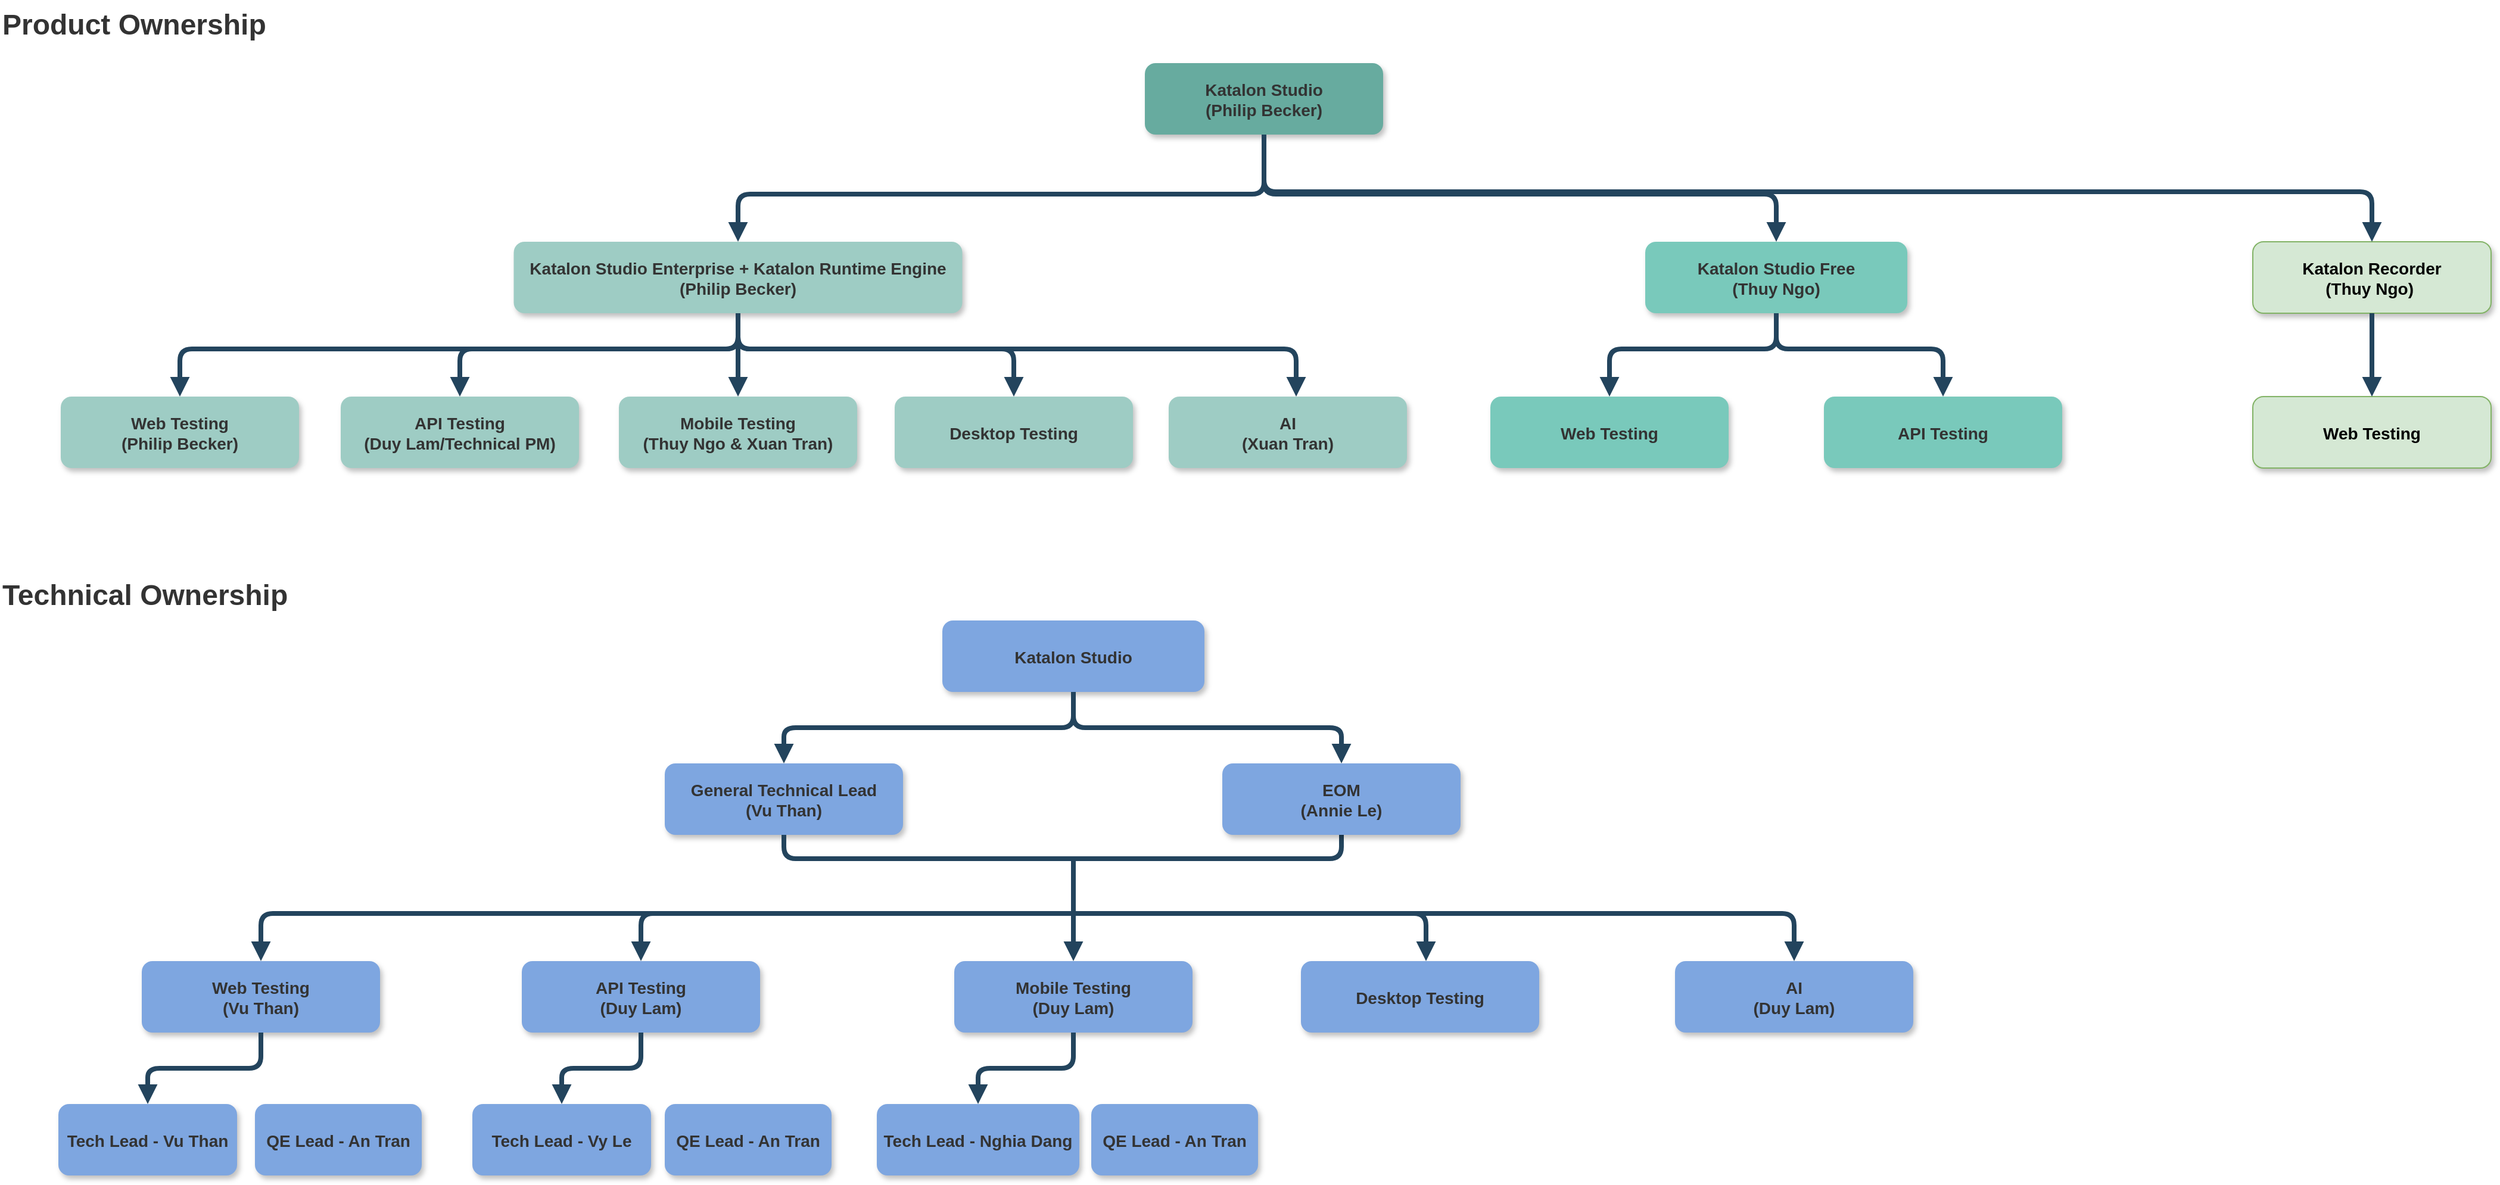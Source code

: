 <mxfile version="24.7.1" type="github">
  <diagram name="Page-1" id="97916047-d0de-89f5-080d-49f4d83e522f">
    <mxGraphModel dx="530" dy="287" grid="1" gridSize="10" guides="1" tooltips="1" connect="1" arrows="1" fold="1" page="1" pageScale="1.5" pageWidth="1169" pageHeight="827" background="none" math="0" shadow="0">
      <root>
        <mxCell id="0" />
        <mxCell id="1" parent="0" />
        <mxCell id="SAdEDekwwvnTSsliWkF6-55" value="Katalon Studio&#xa;(Philip Becker)" style="rounded=1;fillColor=#67AB9F;strokeColor=none;shadow=1;gradientColor=none;fontStyle=1;fontColor=#333333;fontSize=14;" parent="1" vertex="1">
          <mxGeometry x="2485" y="102" width="200" height="60" as="geometry" />
        </mxCell>
        <mxCell id="SAdEDekwwvnTSsliWkF6-56" value="Katalon Studio Free&#xa;(Thuy Ngo)" style="rounded=1;fillColor=#79C9BB;strokeColor=none;shadow=1;gradientColor=none;fontStyle=1;fontColor=#333333;fontSize=14;" parent="1" vertex="1">
          <mxGeometry x="2905" y="252" width="220" height="60" as="geometry" />
        </mxCell>
        <mxCell id="SAdEDekwwvnTSsliWkF6-58" value="API Testing" style="rounded=1;fillColor=#79C9BB;strokeColor=none;shadow=1;gradientColor=none;fontStyle=1;fontColor=#333333;fontSize=14;" parent="1" vertex="1">
          <mxGeometry x="3055" y="382" width="200" height="60" as="geometry" />
        </mxCell>
        <mxCell id="SAdEDekwwvnTSsliWkF6-61" value="" style="edgeStyle=elbowEdgeStyle;elbow=vertical;strokeWidth=4;endArrow=block;endFill=1;fontStyle=1;strokeColor=#23445D;exitX=0.5;exitY=1;exitDx=0;exitDy=0;fontColor=#333333;" parent="1" source="SAdEDekwwvnTSsliWkF6-55" target="SAdEDekwwvnTSsliWkF6-56" edge="1">
          <mxGeometry x="22" y="165.5" width="100" height="100" as="geometry">
            <mxPoint x="2195" y="192" as="sourcePoint" />
            <mxPoint x="1545" y="92" as="targetPoint" />
            <Array as="points">
              <mxPoint x="2645" y="212" />
            </Array>
          </mxGeometry>
        </mxCell>
        <mxCell id="SAdEDekwwvnTSsliWkF6-67" value="Katalon Studio Enterprise + Katalon Runtime Engine&#xa;(Philip Becker)" style="rounded=1;fillColor=#9ECCC4;strokeColor=none;shadow=1;gradientColor=none;fontStyle=1;fontColor=#333333;fontSize=14;" parent="1" vertex="1">
          <mxGeometry x="1955.25" y="252" width="376.5" height="60" as="geometry" />
        </mxCell>
        <mxCell id="SAdEDekwwvnTSsliWkF6-70" value="" style="edgeStyle=elbowEdgeStyle;elbow=vertical;strokeWidth=4;endArrow=block;endFill=1;fontStyle=1;strokeColor=#23445D;entryX=0.5;entryY=0;entryDx=0;entryDy=0;exitX=0.5;exitY=1;exitDx=0;exitDy=0;fontColor=#333333;" parent="1" source="SAdEDekwwvnTSsliWkF6-55" target="SAdEDekwwvnTSsliWkF6-67" edge="1">
          <mxGeometry x="22" y="165.5" width="100" height="100" as="geometry">
            <mxPoint x="2195" y="172" as="sourcePoint" />
            <mxPoint x="2375" y="282" as="targetPoint" />
            <Array as="points">
              <mxPoint x="2185" y="212" />
            </Array>
          </mxGeometry>
        </mxCell>
        <mxCell id="SAdEDekwwvnTSsliWkF6-71" value="Web Testing" style="rounded=1;fillColor=#79C9BB;strokeColor=none;shadow=1;gradientColor=none;fontStyle=1;fontColor=#333333;fontSize=14;" parent="1" vertex="1">
          <mxGeometry x="2775" y="382" width="200" height="60" as="geometry" />
        </mxCell>
        <mxCell id="SAdEDekwwvnTSsliWkF6-79" value="API Testing&#xa;(Duy Lam/Technical PM)" style="rounded=1;fillColor=#9ECCC4;strokeColor=none;shadow=1;gradientColor=none;fontStyle=1;fontColor=#333333;fontSize=14;" parent="1" vertex="1">
          <mxGeometry x="1810" y="382" width="200" height="60" as="geometry" />
        </mxCell>
        <mxCell id="SAdEDekwwvnTSsliWkF6-80" value="Web Testing&#xa;(Philip Becker)" style="rounded=1;fillColor=#9ECCC4;strokeColor=none;shadow=1;gradientColor=none;fontStyle=1;fontColor=#333333;fontSize=14;" parent="1" vertex="1">
          <mxGeometry x="1575" y="382" width="200" height="60" as="geometry" />
        </mxCell>
        <mxCell id="SAdEDekwwvnTSsliWkF6-83" value="Mobile Testing&#xa;(Thuy Ngo &amp; Xuan Tran)" style="rounded=1;fillColor=#9ECCC4;strokeColor=none;shadow=1;gradientColor=none;fontStyle=1;fontColor=#333333;fontSize=14;" parent="1" vertex="1">
          <mxGeometry x="2043.5" y="382" width="200" height="60" as="geometry" />
        </mxCell>
        <mxCell id="SAdEDekwwvnTSsliWkF6-84" value="Desktop Testing" style="rounded=1;fillColor=#9ECCC4;strokeColor=none;shadow=1;gradientColor=none;fontStyle=1;fontColor=#333333;fontSize=14;" parent="1" vertex="1">
          <mxGeometry x="2275" y="382" width="200" height="60" as="geometry" />
        </mxCell>
        <mxCell id="SAdEDekwwvnTSsliWkF6-88" value="Katalon Recorder&#xa;(Thuy Ngo) " style="rounded=1;fillColor=#d5e8d4;strokeColor=#82b366;shadow=1;fontStyle=1;fontSize=14;" parent="1" vertex="1">
          <mxGeometry x="3415" y="252" width="200" height="60" as="geometry" />
        </mxCell>
        <mxCell id="SAdEDekwwvnTSsliWkF6-89" value="" style="edgeStyle=elbowEdgeStyle;elbow=vertical;strokeWidth=4;endArrow=block;endFill=1;fontStyle=1;strokeColor=#23445D;entryX=0.5;entryY=0;entryDx=0;entryDy=0;exitX=0.5;exitY=1;exitDx=0;exitDy=0;fontColor=#333333;" parent="1" source="SAdEDekwwvnTSsliWkF6-67" target="SAdEDekwwvnTSsliWkF6-80" edge="1">
          <mxGeometry x="22" y="165.5" width="100" height="100" as="geometry">
            <mxPoint x="2211" y="292" as="sourcePoint" />
            <mxPoint x="1731" y="382" as="targetPoint" />
            <Array as="points">
              <mxPoint x="1661" y="342" />
            </Array>
          </mxGeometry>
        </mxCell>
        <mxCell id="SAdEDekwwvnTSsliWkF6-91" value="" style="edgeStyle=elbowEdgeStyle;elbow=vertical;strokeWidth=4;endArrow=block;endFill=1;fontStyle=1;strokeColor=#23445D;entryX=0.5;entryY=0;entryDx=0;entryDy=0;fontColor=#333333;exitX=0.5;exitY=1;exitDx=0;exitDy=0;" parent="1" source="SAdEDekwwvnTSsliWkF6-67" target="SAdEDekwwvnTSsliWkF6-79" edge="1">
          <mxGeometry x="22" y="165.5" width="100" height="100" as="geometry">
            <mxPoint x="2021" y="312" as="sourcePoint" />
            <mxPoint x="1741" y="392" as="targetPoint" />
            <Array as="points">
              <mxPoint x="1981" y="342" />
            </Array>
          </mxGeometry>
        </mxCell>
        <mxCell id="SAdEDekwwvnTSsliWkF6-92" value="" style="edgeStyle=elbowEdgeStyle;elbow=vertical;strokeWidth=4;endArrow=block;endFill=1;fontStyle=1;strokeColor=#23445D;entryX=0.5;entryY=0;entryDx=0;entryDy=0;exitX=0.5;exitY=1;exitDx=0;exitDy=0;fontColor=#333333;" parent="1" source="SAdEDekwwvnTSsliWkF6-67" target="SAdEDekwwvnTSsliWkF6-83" edge="1">
          <mxGeometry x="22" y="165.5" width="100" height="100" as="geometry">
            <mxPoint x="2031" y="322" as="sourcePoint" />
            <mxPoint x="1961" y="392" as="targetPoint" />
            <Array as="points">
              <mxPoint x="2101" y="342" />
            </Array>
          </mxGeometry>
        </mxCell>
        <mxCell id="SAdEDekwwvnTSsliWkF6-93" value="" style="edgeStyle=elbowEdgeStyle;elbow=vertical;strokeWidth=4;endArrow=block;endFill=1;fontStyle=1;strokeColor=#23445D;entryX=0.5;entryY=0;entryDx=0;entryDy=0;fontColor=#333333;exitX=0.5;exitY=1;exitDx=0;exitDy=0;" parent="1" source="SAdEDekwwvnTSsliWkF6-67" target="SAdEDekwwvnTSsliWkF6-84" edge="1">
          <mxGeometry x="22" y="165.5" width="100" height="100" as="geometry">
            <mxPoint x="2021" y="312" as="sourcePoint" />
            <mxPoint x="2191" y="392" as="targetPoint" />
            <Array as="points">
              <mxPoint x="2211" y="342" />
            </Array>
          </mxGeometry>
        </mxCell>
        <mxCell id="SAdEDekwwvnTSsliWkF6-94" value="" style="edgeStyle=elbowEdgeStyle;elbow=vertical;strokeWidth=4;endArrow=block;endFill=1;fontStyle=1;strokeColor=#23445D;entryX=0.5;entryY=0;entryDx=0;entryDy=0;fontColor=#333333;" parent="1" target="SAdEDekwwvnTSsliWkF6-58" edge="1">
          <mxGeometry x="22" y="165.5" width="100" height="100" as="geometry">
            <mxPoint x="3015" y="312" as="sourcePoint" />
            <mxPoint x="3385" y="382" as="targetPoint" />
            <Array as="points">
              <mxPoint x="3205" y="342" />
            </Array>
          </mxGeometry>
        </mxCell>
        <mxCell id="SAdEDekwwvnTSsliWkF6-95" value="" style="edgeStyle=elbowEdgeStyle;elbow=vertical;strokeWidth=4;endArrow=block;endFill=1;fontStyle=1;strokeColor=#23445D;entryX=0.5;entryY=0;entryDx=0;entryDy=0;fontColor=#333333;" parent="1" target="SAdEDekwwvnTSsliWkF6-71" edge="1">
          <mxGeometry x="22" y="165.5" width="100" height="100" as="geometry">
            <mxPoint x="3015" y="312" as="sourcePoint" />
            <mxPoint x="3175" y="382" as="targetPoint" />
            <Array as="points">
              <mxPoint x="3205" y="342" />
            </Array>
          </mxGeometry>
        </mxCell>
        <mxCell id="SAdEDekwwvnTSsliWkF6-118" value="" style="edgeStyle=elbowEdgeStyle;elbow=vertical;strokeWidth=4;endArrow=block;endFill=1;fontStyle=1;strokeColor=#23445D;fontColor=#333333;exitX=0.5;exitY=1;exitDx=0;exitDy=0;" parent="1" source="SAdEDekwwvnTSsliWkF6-67" edge="1">
          <mxGeometry x="22" y="165.5" width="100" height="100" as="geometry">
            <mxPoint x="2022" y="312" as="sourcePoint" />
            <mxPoint x="2612" y="382" as="targetPoint" />
            <Array as="points">
              <mxPoint x="2322" y="342" />
            </Array>
          </mxGeometry>
        </mxCell>
        <mxCell id="SAdEDekwwvnTSsliWkF6-119" value="AI&#xa;(Xuan Tran)" style="rounded=1;fillColor=#9ECCC4;strokeColor=none;shadow=1;gradientColor=none;fontStyle=1;fontColor=#333333;fontSize=14;" parent="1" vertex="1">
          <mxGeometry x="2505" y="382" width="200" height="60" as="geometry" />
        </mxCell>
        <mxCell id="SAdEDekwwvnTSsliWkF6-132" value="&lt;h1 style=&quot;margin-top: 0px;&quot;&gt;Product Ownership&lt;/h1&gt;" style="text;html=1;whiteSpace=wrap;overflow=hidden;rounded=0;fontColor=#333333;" parent="1" vertex="1">
          <mxGeometry x="1524" y="49" width="230" height="50" as="geometry" />
        </mxCell>
        <mxCell id="SAdEDekwwvnTSsliWkF6-133" value="&lt;h1 style=&quot;margin-top: 0px;&quot;&gt;Technical Ownership&lt;/h1&gt;" style="text;html=1;whiteSpace=wrap;overflow=hidden;rounded=0;fontColor=#333333;" parent="1" vertex="1">
          <mxGeometry x="1524" y="528" width="276" height="70" as="geometry" />
        </mxCell>
        <mxCell id="SAdEDekwwvnTSsliWkF6-134" value="API Testing&#xa;(Duy Lam)" style="rounded=1;fillColor=#7EA6E0;strokeColor=none;shadow=1;gradientColor=none;fontStyle=1;fontColor=#333333;fontSize=14;" parent="1" vertex="1">
          <mxGeometry x="1962" y="856" width="200" height="60" as="geometry" />
        </mxCell>
        <mxCell id="SAdEDekwwvnTSsliWkF6-135" value="Web Testing&#xa;(Vu Than)" style="rounded=1;fillColor=#7EA6E0;strokeColor=none;shadow=1;gradientColor=none;fontStyle=1;fontColor=#333333;fontSize=14;" parent="1" vertex="1">
          <mxGeometry x="1643" y="856" width="200" height="60" as="geometry" />
        </mxCell>
        <mxCell id="SAdEDekwwvnTSsliWkF6-136" value="Mobile Testing&#xa;(Duy Lam)" style="rounded=1;fillColor=#7EA6E0;strokeColor=none;shadow=1;gradientColor=none;fontStyle=1;fontColor=#333333;fontSize=14;" parent="1" vertex="1">
          <mxGeometry x="2325" y="856" width="200" height="60" as="geometry" />
        </mxCell>
        <mxCell id="SAdEDekwwvnTSsliWkF6-137" value="Desktop Testing" style="rounded=1;fillColor=#7EA6E0;strokeColor=none;shadow=1;gradientColor=none;fontStyle=1;fontColor=#333333;fontSize=14;" parent="1" vertex="1">
          <mxGeometry x="2616" y="856" width="200" height="60" as="geometry" />
        </mxCell>
        <mxCell id="SAdEDekwwvnTSsliWkF6-144" value="Tech Lead - Vu Than" style="rounded=1;fillColor=#7EA6E0;strokeColor=none;shadow=1;gradientColor=none;fontStyle=1;fontColor=#333333;fontSize=14;" parent="1" vertex="1">
          <mxGeometry x="1573" y="976" width="150" height="60" as="geometry" />
        </mxCell>
        <mxCell id="SAdEDekwwvnTSsliWkF6-145" value="" style="edgeStyle=elbowEdgeStyle;elbow=vertical;strokeWidth=4;endArrow=block;endFill=1;fontStyle=1;strokeColor=#23445D;entryX=0.5;entryY=0;entryDx=0;entryDy=0;exitX=0.5;exitY=1;exitDx=0;exitDy=0;fontColor=#333333;fillColor=#7EA6E0;" parent="1" source="SAdEDekwwvnTSsliWkF6-135" target="SAdEDekwwvnTSsliWkF6-144" edge="1">
          <mxGeometry x="22" y="165.5" width="100" height="100" as="geometry">
            <mxPoint x="1780.58" y="1036" as="sourcePoint" />
            <mxPoint x="1780.58" y="1096" as="targetPoint" />
            <Array as="points" />
          </mxGeometry>
        </mxCell>
        <mxCell id="SAdEDekwwvnTSsliWkF6-146" value="QE Lead - An Tran" style="rounded=1;fillColor=#7EA6E0;strokeColor=none;shadow=1;gradientColor=none;fontStyle=1;fontColor=#333333;fontSize=14;" parent="1" vertex="1">
          <mxGeometry x="1738" y="976" width="140" height="60" as="geometry" />
        </mxCell>
        <mxCell id="SAdEDekwwvnTSsliWkF6-147" value="Tech Lead - Vy Le" style="rounded=1;fillColor=#7EA6E0;strokeColor=none;shadow=1;gradientColor=none;fontStyle=1;fontColor=#333333;fontSize=14;" parent="1" vertex="1">
          <mxGeometry x="1920.5" y="976" width="150" height="60" as="geometry" />
        </mxCell>
        <mxCell id="SAdEDekwwvnTSsliWkF6-149" value="QE Lead - An Tran" style="rounded=1;fillColor=#7EA6E0;strokeColor=none;shadow=1;gradientColor=none;fontStyle=1;fontColor=#333333;fontSize=14;" parent="1" vertex="1">
          <mxGeometry x="2082" y="976" width="140" height="60" as="geometry" />
        </mxCell>
        <mxCell id="SAdEDekwwvnTSsliWkF6-150" value="Tech Lead - Nghia Dang" style="rounded=1;fillColor=#7EA6E0;strokeColor=none;shadow=1;gradientColor=none;fontStyle=1;fontColor=#333333;fontSize=14;" parent="1" vertex="1">
          <mxGeometry x="2260" y="976" width="170" height="60" as="geometry" />
        </mxCell>
        <mxCell id="SAdEDekwwvnTSsliWkF6-152" value="QE Lead - An Tran" style="rounded=1;fillColor=#7EA6E0;strokeColor=none;shadow=1;gradientColor=none;fontStyle=1;fontColor=#333333;fontSize=14;" parent="1" vertex="1">
          <mxGeometry x="2440" y="976" width="140" height="60" as="geometry" />
        </mxCell>
        <mxCell id="SAdEDekwwvnTSsliWkF6-176" value="AI&#xa;(Duy Lam)" style="rounded=1;fillColor=#7EA6E0;strokeColor=none;shadow=1;gradientColor=none;fontStyle=1;fontColor=#333333;fontSize=14;" parent="1" vertex="1">
          <mxGeometry x="2930" y="856" width="200" height="60" as="geometry" />
        </mxCell>
        <mxCell id="SAdEDekwwvnTSsliWkF6-178" value="Katalon Studio" style="rounded=1;fillColor=#7EA6E0;strokeColor=none;shadow=1;gradientColor=none;fontStyle=1;fontColor=#333333;fontSize=14;" parent="1" vertex="1">
          <mxGeometry x="2315" y="570" width="220" height="60" as="geometry" />
        </mxCell>
        <mxCell id="SAdEDekwwvnTSsliWkF6-179" value="" style="edgeStyle=elbowEdgeStyle;elbow=vertical;strokeWidth=4;endArrow=block;endFill=1;fontStyle=1;strokeColor=#23445D;entryX=0.5;entryY=0;entryDx=0;entryDy=0;fontColor=#333333;fillColor=#7EA6E0;" parent="1" target="SAdEDekwwvnTSsliWkF6-135" edge="1">
          <mxGeometry x="22" y="165.5" width="100" height="100" as="geometry">
            <mxPoint x="2415" y="816" as="sourcePoint" />
            <mxPoint x="1843" y="856" as="targetPoint" />
            <Array as="points">
              <mxPoint x="1920" y="816" />
            </Array>
          </mxGeometry>
        </mxCell>
        <mxCell id="SAdEDekwwvnTSsliWkF6-180" value="" style="edgeStyle=elbowEdgeStyle;elbow=vertical;strokeWidth=4;endArrow=block;endFill=1;fontStyle=1;strokeColor=#23445D;entryX=0.5;entryY=0;entryDx=0;entryDy=0;fontColor=#333333;fillColor=#7EA6E0;" parent="1" target="SAdEDekwwvnTSsliWkF6-134" edge="1">
          <mxGeometry x="22" y="165.5" width="100" height="100" as="geometry">
            <mxPoint x="2410" y="816" as="sourcePoint" />
            <mxPoint x="2123" y="856" as="targetPoint" />
            <Array as="points">
              <mxPoint x="2240" y="816" />
            </Array>
          </mxGeometry>
        </mxCell>
        <mxCell id="SAdEDekwwvnTSsliWkF6-181" value="" style="edgeStyle=elbowEdgeStyle;elbow=vertical;strokeWidth=4;endArrow=block;endFill=1;fontStyle=1;strokeColor=#23445D;entryX=0.5;entryY=0;entryDx=0;entryDy=0;fontColor=#333333;fillColor=#7EA6E0;" parent="1" target="SAdEDekwwvnTSsliWkF6-136" edge="1">
          <mxGeometry x="22" y="165.5" width="100" height="100" as="geometry">
            <mxPoint x="2425" y="770" as="sourcePoint" />
            <mxPoint x="2410" y="856" as="targetPoint" />
            <Array as="points">
              <mxPoint x="2404" y="826" />
            </Array>
          </mxGeometry>
        </mxCell>
        <mxCell id="SAdEDekwwvnTSsliWkF6-182" value="" style="edgeStyle=elbowEdgeStyle;elbow=vertical;strokeWidth=4;endArrow=block;endFill=1;fontStyle=1;strokeColor=#23445D;entryX=0.5;entryY=0;entryDx=0;entryDy=0;fontColor=#333333;fillColor=#7EA6E0;" parent="1" edge="1">
          <mxGeometry x="22" y="165.5" width="100" height="100" as="geometry">
            <mxPoint x="2415" y="816" as="sourcePoint" />
            <mxPoint x="2721" y="856" as="targetPoint" />
            <Array as="points">
              <mxPoint x="2541" y="816" />
            </Array>
          </mxGeometry>
        </mxCell>
        <mxCell id="SAdEDekwwvnTSsliWkF6-183" value="" style="edgeStyle=elbowEdgeStyle;elbow=vertical;strokeWidth=4;endArrow=block;endFill=1;fontStyle=1;strokeColor=#23445D;fontColor=#333333;fillColor=#7EA6E0;entryX=0.5;entryY=0;entryDx=0;entryDy=0;" parent="1" target="SAdEDekwwvnTSsliWkF6-176" edge="1">
          <mxGeometry x="22" y="165.5" width="100" height="100" as="geometry">
            <mxPoint x="2415" y="816" as="sourcePoint" />
            <mxPoint x="2942" y="856" as="targetPoint" />
            <Array as="points">
              <mxPoint x="2652" y="816" />
            </Array>
          </mxGeometry>
        </mxCell>
        <mxCell id="SAdEDekwwvnTSsliWkF6-188" value="" style="edgeStyle=elbowEdgeStyle;elbow=vertical;strokeWidth=4;endArrow=block;endFill=1;fontStyle=1;strokeColor=#23445D;entryX=0.5;entryY=0;entryDx=0;entryDy=0;exitX=0.5;exitY=1;exitDx=0;exitDy=0;fontColor=#333333;fillColor=#7EA6E0;" parent="1" source="SAdEDekwwvnTSsliWkF6-134" target="SAdEDekwwvnTSsliWkF6-147" edge="1">
          <mxGeometry x="22" y="165.5" width="100" height="100" as="geometry">
            <mxPoint x="2060.5" y="916" as="sourcePoint" />
            <mxPoint x="1965.5" y="976" as="targetPoint" />
            <Array as="points" />
          </mxGeometry>
        </mxCell>
        <mxCell id="SAdEDekwwvnTSsliWkF6-189" value="" style="edgeStyle=elbowEdgeStyle;elbow=vertical;strokeWidth=4;endArrow=block;endFill=1;fontStyle=1;strokeColor=#23445D;entryX=0.5;entryY=0;entryDx=0;entryDy=0;exitX=0.5;exitY=1;exitDx=0;exitDy=0;fontColor=#333333;fillColor=#7EA6E0;" parent="1" source="SAdEDekwwvnTSsliWkF6-136" target="SAdEDekwwvnTSsliWkF6-150" edge="1">
          <mxGeometry x="22" y="165.5" width="100" height="100" as="geometry">
            <mxPoint x="2406" y="916" as="sourcePoint" />
            <mxPoint x="2340" y="976" as="targetPoint" />
            <Array as="points" />
          </mxGeometry>
        </mxCell>
        <mxCell id="SAdEDekwwvnTSsliWkF6-190" value="General Technical Lead&#xa;(Vu Than)" style="rounded=1;fillColor=#7EA6E0;strokeColor=none;shadow=1;gradientColor=none;fontStyle=1;fontColor=#333333;fontSize=14;" parent="1" vertex="1">
          <mxGeometry x="2082" y="690" width="200" height="60" as="geometry" />
        </mxCell>
        <mxCell id="SAdEDekwwvnTSsliWkF6-192" value="" style="edgeStyle=elbowEdgeStyle;elbow=vertical;strokeWidth=4;endArrow=block;endFill=1;fontStyle=1;strokeColor=#23445D;entryX=0.5;entryY=0;entryDx=0;entryDy=0;exitX=0.5;exitY=1;exitDx=0;exitDy=0;fontColor=#333333;fillColor=#7EA6E0;" parent="1" source="SAdEDekwwvnTSsliWkF6-178" target="SAdEDekwwvnTSsliWkF6-190" edge="1">
          <mxGeometry x="22" y="165.5" width="100" height="100" as="geometry">
            <mxPoint x="2410" y="640" as="sourcePoint" />
            <mxPoint x="2315" y="700" as="targetPoint" />
            <Array as="points" />
          </mxGeometry>
        </mxCell>
        <mxCell id="SAdEDekwwvnTSsliWkF6-193" value="" style="edgeStyle=elbowEdgeStyle;elbow=vertical;strokeWidth=4;endArrow=block;endFill=1;fontStyle=1;strokeColor=#23445D;entryX=0.5;entryY=0;entryDx=0;entryDy=0;exitX=0.5;exitY=1;exitDx=0;exitDy=0;fontColor=#333333;fillColor=#7EA6E0;" parent="1" source="SAdEDekwwvnTSsliWkF6-178" edge="1">
          <mxGeometry x="22" y="165.5" width="100" height="100" as="geometry">
            <mxPoint x="2540" y="660" as="sourcePoint" />
            <mxPoint x="2650" y="690" as="targetPoint" />
            <Array as="points" />
          </mxGeometry>
        </mxCell>
        <mxCell id="SAdEDekwwvnTSsliWkF6-194" value="" style="edgeStyle=elbowEdgeStyle;elbow=vertical;strokeWidth=4;endArrow=block;endFill=1;fontStyle=1;strokeColor=#23445D;exitX=0.5;exitY=1;exitDx=0;exitDy=0;fontColor=#333333;entryX=0.5;entryY=0;entryDx=0;entryDy=0;" parent="1" source="SAdEDekwwvnTSsliWkF6-190" edge="1">
          <mxGeometry x="22" y="165.5" width="100" height="100" as="geometry">
            <mxPoint x="2189" y="750" as="sourcePoint" />
            <mxPoint x="2650" y="690" as="targetPoint" />
            <Array as="points">
              <mxPoint x="2420" y="770" />
            </Array>
          </mxGeometry>
        </mxCell>
        <mxCell id="SAdEDekwwvnTSsliWkF6-196" value="EOM&#xa;(Annie Le)" style="rounded=1;fillColor=#7EA6E0;strokeColor=none;shadow=1;gradientColor=none;fontStyle=1;fontColor=#333333;fontSize=14;" parent="1" vertex="1">
          <mxGeometry x="2550" y="690" width="200" height="60" as="geometry" />
        </mxCell>
        <mxCell id="PLqqCOCqb4981B7Z2kFK-1" value="" style="edgeStyle=elbowEdgeStyle;elbow=vertical;strokeWidth=4;endArrow=block;endFill=1;fontStyle=1;strokeColor=#23445D;exitX=0.5;exitY=1;exitDx=0;exitDy=0;fontColor=#333333;entryX=0.5;entryY=0;entryDx=0;entryDy=0;" edge="1" parent="1" source="SAdEDekwwvnTSsliWkF6-55" target="SAdEDekwwvnTSsliWkF6-88">
          <mxGeometry x="22" y="165.5" width="100" height="100" as="geometry">
            <mxPoint x="2595" y="172" as="sourcePoint" />
            <mxPoint x="3510" y="250" as="targetPoint" />
            <Array as="points">
              <mxPoint x="3050" y="210" />
            </Array>
          </mxGeometry>
        </mxCell>
        <mxCell id="PLqqCOCqb4981B7Z2kFK-2" value="Web Testing" style="rounded=1;fillColor=#d5e8d4;strokeColor=#82b366;shadow=1;fontStyle=1;fontSize=14;" vertex="1" parent="1">
          <mxGeometry x="3415" y="382" width="200" height="60" as="geometry" />
        </mxCell>
        <mxCell id="PLqqCOCqb4981B7Z2kFK-3" value="" style="edgeStyle=elbowEdgeStyle;elbow=vertical;strokeWidth=4;endArrow=block;endFill=1;fontStyle=1;strokeColor=#23445D;entryX=0.5;entryY=0;entryDx=0;entryDy=0;fontColor=#333333;exitX=0.5;exitY=1;exitDx=0;exitDy=0;" edge="1" parent="1" target="PLqqCOCqb4981B7Z2kFK-2" source="SAdEDekwwvnTSsliWkF6-88">
          <mxGeometry x="22" y="165.5" width="100" height="100" as="geometry">
            <mxPoint x="3420" y="310" as="sourcePoint" />
            <mxPoint x="3790" y="380" as="targetPoint" />
            <Array as="points">
              <mxPoint x="3610" y="340" />
            </Array>
          </mxGeometry>
        </mxCell>
      </root>
    </mxGraphModel>
  </diagram>
</mxfile>

